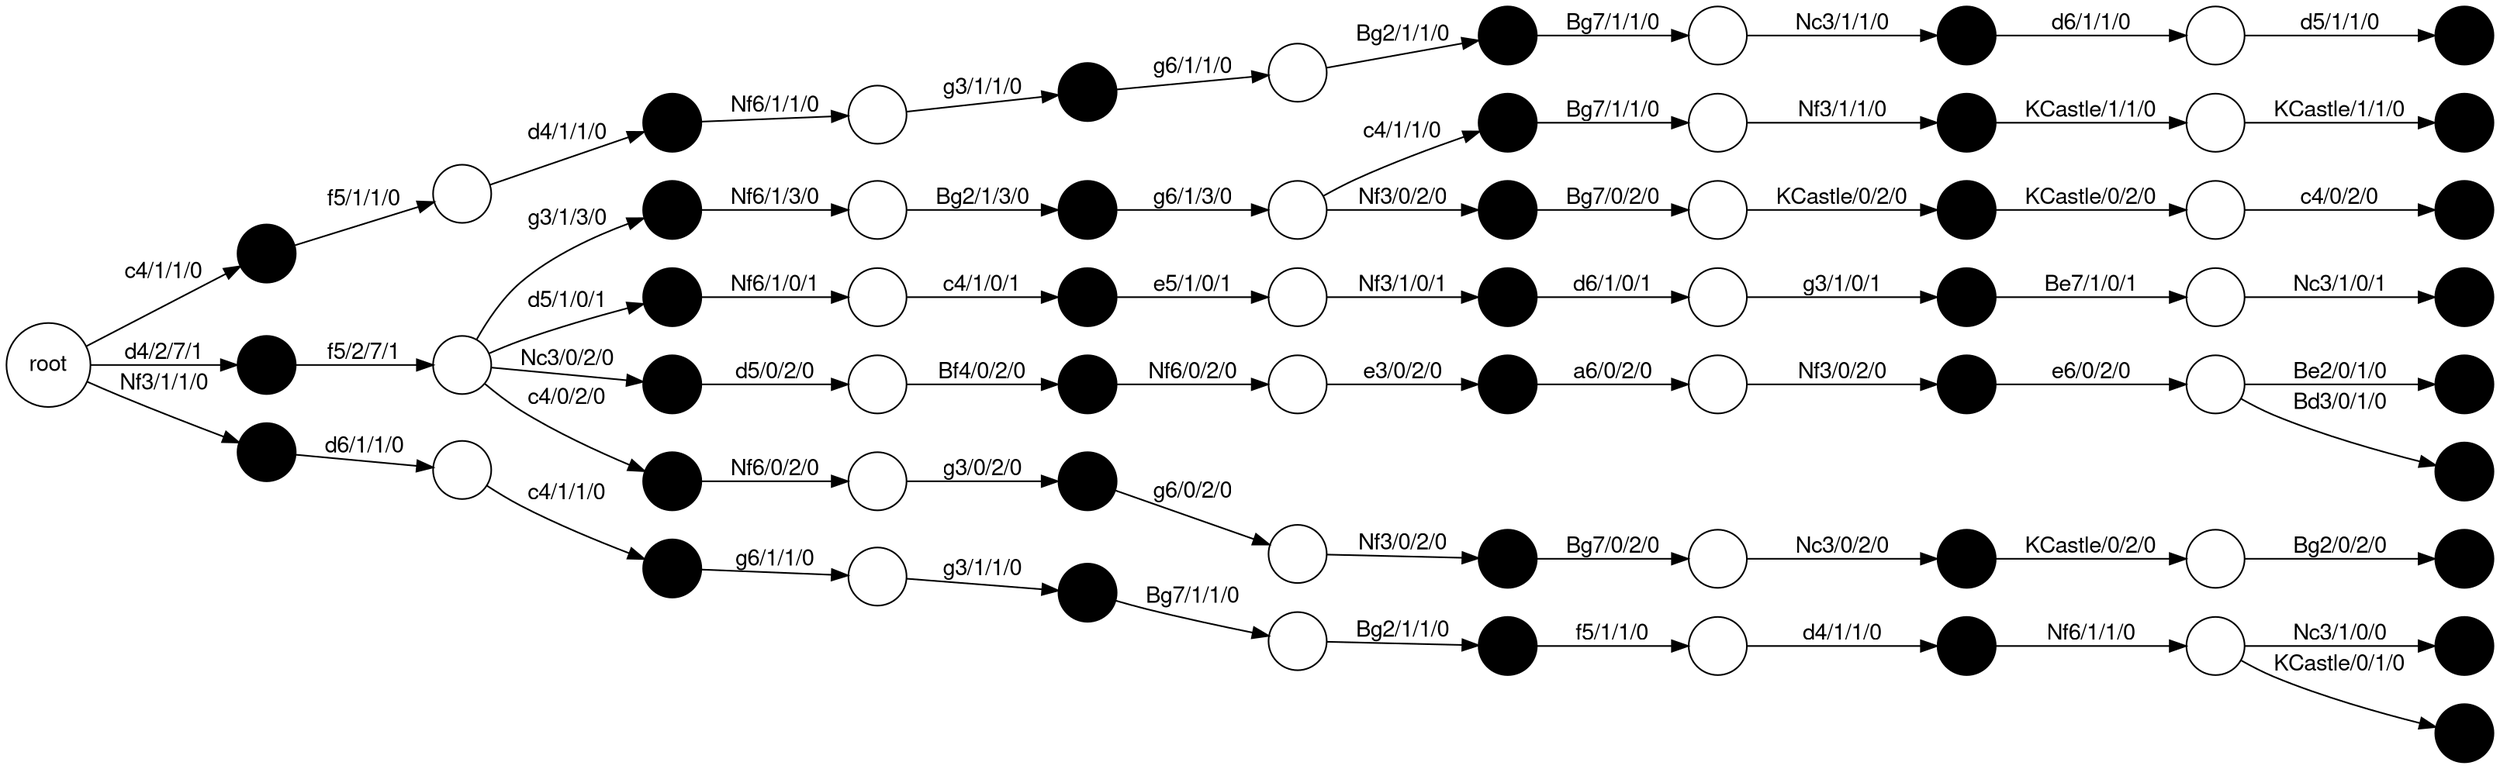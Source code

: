 digraph g {
fontname="Helvetica,Arial,sans-serif"
node [fontname="Helvetica,Arial,sans-serif" filledcolor = "white" label = "" style = "filled" shape = "circle" ]
edge [fontname="Helvetica,Arial,sans-serif"]
graph [fontsize=30 labelloc="t" label="" splines=true overlap=false rankdir = "LR"];
ratio = auto;
"rootW704D1600L296_fCisbWmINU" [style = "filled" fillcolor = "white" label = "root"];
"c4W1D1L0_NshmQrCridMJ" [style = "filled" fillcolor = "black"];
rootW704D1600L296_fCisbWmINU -> c4W1D1L0_NshmQrCridMJ [label = "c4/1/1/0"];
"d4W2D7L1_hYrYMFhowCnVczNPrCd" [style = "filled" fillcolor = "black"];
rootW704D1600L296_fCisbWmINU -> d4W2D7L1_hYrYMFhowCnVczNPrCd [label = "d4/2/7/1"];
"Nf3W1D1L0_OrEIRhCGpSPtPVEiTU" [style = "filled" fillcolor = "black"];
rootW704D1600L296_fCisbWmINU -> Nf3W1D1L0_OrEIRhCGpSPtPVEiTU [label = "Nf3/1/1/0"];
"f5W1D1L0_nhWxHDZAVIXTLspokD" [style = "filled" fillcolor = "white"];
c4W1D1L0_NshmQrCridMJ -> f5W1D1L0_nhWxHDZAVIXTLspokD [label = "f5/1/1/0"];
"f5W2D7L1_vaagmcvZvCYUyGc" [style = "filled" fillcolor = "white"];
d4W2D7L1_hYrYMFhowCnVczNPrCd -> f5W2D7L1_vaagmcvZvCYUyGc [label = "f5/2/7/1"];
"d6W1D1L0_mlnRlVjVkqfKNU" [style = "filled" fillcolor = "white"];
Nf3W1D1L0_OrEIRhCGpSPtPVEiTU -> d6W1D1L0_mlnRlVjVkqfKNU [label = "d6/1/1/0"];
"d4W1D1L0_fXYVyHTRmuoKYGG" [style = "filled" fillcolor = "black"];
f5W1D1L0_nhWxHDZAVIXTLspokD -> d4W1D1L0_fXYVyHTRmuoKYGG [label = "d4/1/1/0"];
"g3W1D3L0_fsXtvVAkAmCiaZQyXDf" [style = "filled" fillcolor = "black"];
f5W2D7L1_vaagmcvZvCYUyGc -> g3W1D3L0_fsXtvVAkAmCiaZQyXDf [label = "g3/1/3/0"];
"d5W1D0L1_DrsrOXGTDwzNMlFVMl" [style = "filled" fillcolor = "black"];
f5W2D7L1_vaagmcvZvCYUyGc -> d5W1D0L1_DrsrOXGTDwzNMlFVMl [label = "d5/1/0/1"];
"Nc3W0D2L0_UnxNUZPrQcMBKWhSHcrb" [style = "filled" fillcolor = "black"];
f5W2D7L1_vaagmcvZvCYUyGc -> Nc3W0D2L0_UnxNUZPrQcMBKWhSHcrb [label = "Nc3/0/2/0"];
"c4W0D2L0_aKMGoQKZvNEwhqgO" [style = "filled" fillcolor = "black"];
f5W2D7L1_vaagmcvZvCYUyGc -> c4W0D2L0_aKMGoQKZvNEwhqgO [label = "c4/0/2/0"];
"c4W1D1L0_uaaVDvmTJfXYsq" [style = "filled" fillcolor = "black"];
d6W1D1L0_mlnRlVjVkqfKNU -> c4W1D1L0_uaaVDvmTJfXYsq [label = "c4/1/1/0"];
"Nf6W1D1L0_NavQgHWEUJvgvdvGJrm" [style = "filled" fillcolor = "white"];
d4W1D1L0_fXYVyHTRmuoKYGG -> Nf6W1D1L0_NavQgHWEUJvgvdvGJrm [label = "Nf6/1/1/0"];
"Nf6W1D3L0_AcWzeIOIzJeWnlwsY" [style = "filled" fillcolor = "white"];
g3W1D3L0_fsXtvVAkAmCiaZQyXDf -> Nf6W1D3L0_AcWzeIOIzJeWnlwsY [label = "Nf6/1/3/0"];
"Nf6W1D0L1_zjKcIjJlMvVj" [style = "filled" fillcolor = "white"];
d5W1D0L1_DrsrOXGTDwzNMlFVMl -> Nf6W1D0L1_zjKcIjJlMvVj [label = "Nf6/1/0/1"];
"d5W0D2L0_AoIUSspzOIKQBWMVFVJ" [style = "filled" fillcolor = "white"];
Nc3W0D2L0_UnxNUZPrQcMBKWhSHcrb -> d5W0D2L0_AoIUSspzOIKQBWMVFVJ [label = "d5/0/2/0"];
"Nf6W0D2L0_anXDCECYpmNlQXzZcEBy" [style = "filled" fillcolor = "white"];
c4W0D2L0_aKMGoQKZvNEwhqgO -> Nf6W0D2L0_anXDCECYpmNlQXzZcEBy [label = "Nf6/0/2/0"];
"g6W1D1L0_iViPOXnnXjjkdjkP" [style = "filled" fillcolor = "white"];
c4W1D1L0_uaaVDvmTJfXYsq -> g6W1D1L0_iViPOXnnXjjkdjkP [label = "g6/1/1/0"];
"g3W1D1L0_otVDjypMaEbPrcW" [style = "filled" fillcolor = "black"];
Nf6W1D1L0_NavQgHWEUJvgvdvGJrm -> g3W1D1L0_otVDjypMaEbPrcW [label = "g3/1/1/0"];
"Bg2W1D3L0_RwKatKQuwk" [style = "filled" fillcolor = "black"];
Nf6W1D3L0_AcWzeIOIzJeWnlwsY -> Bg2W1D3L0_RwKatKQuwk [label = "Bg2/1/3/0"];
"c4W1D0L1_jNajIljJvU" [style = "filled" fillcolor = "black"];
Nf6W1D0L1_zjKcIjJlMvVj -> c4W1D0L1_jNajIljJvU [label = "c4/1/0/1"];
"Bf4W0D2L0_fSvcqRePPsDjQ" [style = "filled" fillcolor = "black"];
d5W0D2L0_AoIUSspzOIKQBWMVFVJ -> Bf4W0D2L0_fSvcqRePPsDjQ [label = "Bf4/0/2/0"];
"g3W0D2L0_nosDNMbUdTa" [style = "filled" fillcolor = "black"];
Nf6W0D2L0_anXDCECYpmNlQXzZcEBy -> g3W0D2L0_nosDNMbUdTa [label = "g3/0/2/0"];
"g3W1D1L0_LqgOyLQqaz" [style = "filled" fillcolor = "black"];
g6W1D1L0_iViPOXnnXjjkdjkP -> g3W1D1L0_LqgOyLQqaz [label = "g3/1/1/0"];
"g6W1D1L0_mhewYEJwmaXIsKAdsy" [style = "filled" fillcolor = "white"];
g3W1D1L0_otVDjypMaEbPrcW -> g6W1D1L0_mhewYEJwmaXIsKAdsy [label = "g6/1/1/0"];
"g6W1D3L0_NWpdbpMaszpHhHHPabS" [style = "filled" fillcolor = "white"];
Bg2W1D3L0_RwKatKQuwk -> g6W1D3L0_NWpdbpMaszpHhHHPabS [label = "g6/1/3/0"];
"e5W1D0L1_sYqmeOfYvMQ" [style = "filled" fillcolor = "white"];
c4W1D0L1_jNajIljJvU -> e5W1D0L1_sYqmeOfYvMQ [label = "e5/1/0/1"];
"Nf6W0D2L0_CxGnvuxmloeQNWsdR" [style = "filled" fillcolor = "white"];
Bf4W0D2L0_fSvcqRePPsDjQ -> Nf6W0D2L0_CxGnvuxmloeQNWsdR [label = "Nf6/0/2/0"];
"g6W0D2L0_YXGKDgeTcOlu" [style = "filled" fillcolor = "white"];
g3W0D2L0_nosDNMbUdTa -> g6W0D2L0_YXGKDgeTcOlu [label = "g6/0/2/0"];
"Bg7W1D1L0_LUigrscehSJXFTS" [style = "filled" fillcolor = "white"];
g3W1D1L0_LqgOyLQqaz -> Bg7W1D1L0_LUigrscehSJXFTS [label = "Bg7/1/1/0"];
"Bg2W1D1L0_VboWbrADjlef" [style = "filled" fillcolor = "black"];
g6W1D1L0_mhewYEJwmaXIsKAdsy -> Bg2W1D1L0_VboWbrADjlef [label = "Bg2/1/1/0"];
"c4W1D1L0_HIMFEJCwsGZKvajz" [style = "filled" fillcolor = "black"];
g6W1D3L0_NWpdbpMaszpHhHHPabS -> c4W1D1L0_HIMFEJCwsGZKvajz [label = "c4/1/1/0"];
"Nf3W0D2L0_JKCrXAitiBNQ" [style = "filled" fillcolor = "black"];
g6W1D3L0_NWpdbpMaszpHhHHPabS -> Nf3W0D2L0_JKCrXAitiBNQ [label = "Nf3/0/2/0"];
"Nf3W1D0L1_bhXtPRhRRaUJDFi" [style = "filled" fillcolor = "black"];
e5W1D0L1_sYqmeOfYvMQ -> Nf3W1D0L1_bhXtPRhRRaUJDFi [label = "Nf3/1/0/1"];
"e3W0D2L0_bsHBnmdrmJPmyfpUA" [style = "filled" fillcolor = "black"];
Nf6W0D2L0_CxGnvuxmloeQNWsdR -> e3W0D2L0_bsHBnmdrmJPmyfpUA [label = "e3/0/2/0"];
"Nf3W0D2L0_xwaoeXcmyEdjyw" [style = "filled" fillcolor = "black"];
g6W0D2L0_YXGKDgeTcOlu -> Nf3W0D2L0_xwaoeXcmyEdjyw [label = "Nf3/0/2/0"];
"Bg2W1D1L0_jUvMvsaJLWkvsaGLgkrn" [style = "filled" fillcolor = "black"];
Bg7W1D1L0_LUigrscehSJXFTS -> Bg2W1D1L0_jUvMvsaJLWkvsaGLgkrn [label = "Bg2/1/1/0"];
"Bg7W1D1L0_FrXhJcshVOiZmzxgZy" [style = "filled" fillcolor = "white"];
Bg2W1D1L0_VboWbrADjlef -> Bg7W1D1L0_FrXhJcshVOiZmzxgZy [label = "Bg7/1/1/0"];
"Bg7W1D1L0_WcvDaNbBWXWgnHNfbJy" [style = "filled" fillcolor = "white"];
c4W1D1L0_HIMFEJCwsGZKvajz -> Bg7W1D1L0_WcvDaNbBWXWgnHNfbJy [label = "Bg7/1/1/0"];
"Bg7W0D2L0_iTunbxEStpVzjPfuHel" [style = "filled" fillcolor = "white"];
Nf3W0D2L0_JKCrXAitiBNQ -> Bg7W0D2L0_iTunbxEStpVzjPfuHel [label = "Bg7/0/2/0"];
"d6W1D0L1_BuuAVEvMHljGG" [style = "filled" fillcolor = "white"];
Nf3W1D0L1_bhXtPRhRRaUJDFi -> d6W1D0L1_BuuAVEvMHljGG [label = "d6/1/0/1"];
"a6W0D2L0_wvFXJxHZSjpBdDmW" [style = "filled" fillcolor = "white"];
e3W0D2L0_bsHBnmdrmJPmyfpUA -> a6W0D2L0_wvFXJxHZSjpBdDmW [label = "a6/0/2/0"];
"Bg7W0D2L0_NUemFuHGPsUuzLSLDij" [style = "filled" fillcolor = "white"];
Nf3W0D2L0_xwaoeXcmyEdjyw -> Bg7W0D2L0_NUemFuHGPsUuzLSLDij [label = "Bg7/0/2/0"];
"f5W1D1L0_RIgOPEYgoTWDK" [style = "filled" fillcolor = "white"];
Bg2W1D1L0_jUvMvsaJLWkvsaGLgkrn -> f5W1D1L0_RIgOPEYgoTWDK [label = "f5/1/1/0"];
"Nc3W1D1L0_kZfrZefNEJKByVySZE" [style = "filled" fillcolor = "black"];
Bg7W1D1L0_FrXhJcshVOiZmzxgZy -> Nc3W1D1L0_kZfrZefNEJKByVySZE [label = "Nc3/1/1/0"];
"Nf3W1D1L0_rGFpoakLBHSQwQOnfcvN" [style = "filled" fillcolor = "black"];
Bg7W1D1L0_WcvDaNbBWXWgnHNfbJy -> Nf3W1D1L0_rGFpoakLBHSQwQOnfcvN [label = "Nf3/1/1/0"];
"KCastleW0D2L0_pACHvDCCfMq" [style = "filled" fillcolor = "black"];
Bg7W0D2L0_iTunbxEStpVzjPfuHel -> KCastleW0D2L0_pACHvDCCfMq [label = "KCastle/0/2/0"];
"g3W1D0L1_LLwxFgudUBbP" [style = "filled" fillcolor = "black"];
d6W1D0L1_BuuAVEvMHljGG -> g3W1D0L1_LLwxFgudUBbP [label = "g3/1/0/1"];
"Nf3W0D2L0_DarCZxbxlUNsqUyc" [style = "filled" fillcolor = "black"];
a6W0D2L0_wvFXJxHZSjpBdDmW -> Nf3W0D2L0_DarCZxbxlUNsqUyc [label = "Nf3/0/2/0"];
"Nc3W0D2L0_slEvQlQRwqdH" [style = "filled" fillcolor = "black"];
Bg7W0D2L0_NUemFuHGPsUuzLSLDij -> Nc3W0D2L0_slEvQlQRwqdH [label = "Nc3/0/2/0"];
"d4W1D1L0_civCSuOcrmrp" [style = "filled" fillcolor = "black"];
f5W1D1L0_RIgOPEYgoTWDK -> d4W1D1L0_civCSuOcrmrp [label = "d4/1/1/0"];
"d6W1D1L0_IHswSbKdWzGdjx" [style = "filled" fillcolor = "white"];
Nc3W1D1L0_kZfrZefNEJKByVySZE -> d6W1D1L0_IHswSbKdWzGdjx [label = "d6/1/1/0"];
"KCastleW1D1L0_UNFtzNDxvpjNHZMBdtgB" [style = "filled" fillcolor = "white"];
Nf3W1D1L0_rGFpoakLBHSQwQOnfcvN -> KCastleW1D1L0_UNFtzNDxvpjNHZMBdtgB [label = "KCastle/1/1/0"];
"KCastleW0D2L0_euooPvFqWQGF" [style = "filled" fillcolor = "white"];
KCastleW0D2L0_pACHvDCCfMq -> KCastleW0D2L0_euooPvFqWQGF [label = "KCastle/0/2/0"];
"Be7W1D0L1_kfyCNCeTURFgZOPhOAvc" [style = "filled" fillcolor = "white"];
g3W1D0L1_LLwxFgudUBbP -> Be7W1D0L1_kfyCNCeTURFgZOPhOAvc [label = "Be7/1/0/1"];
"e6W0D2L0_VICRUUjjLfhklOiLtre" [style = "filled" fillcolor = "white"];
Nf3W0D2L0_DarCZxbxlUNsqUyc -> e6W0D2L0_VICRUUjjLfhklOiLtre [label = "e6/0/2/0"];
"KCastleW0D2L0_FIlwTNLmXEHHG" [style = "filled" fillcolor = "white"];
Nc3W0D2L0_slEvQlQRwqdH -> KCastleW0D2L0_FIlwTNLmXEHHG [label = "KCastle/0/2/0"];
"Nf6W1D1L0_zJNatNhpNSGYJXqugkE" [style = "filled" fillcolor = "white"];
d4W1D1L0_civCSuOcrmrp -> Nf6W1D1L0_zJNatNhpNSGYJXqugkE [label = "Nf6/1/1/0"];
"d5W1D1L0_ukzyKmjlBZaDrQzzSpU" [style = "filled" fillcolor = "black"];
d6W1D1L0_IHswSbKdWzGdjx -> d5W1D1L0_ukzyKmjlBZaDrQzzSpU [label = "d5/1/1/0"];
"KCastleW1D1L0_BPBaCypFWFNbYkvEC" [style = "filled" fillcolor = "black"];
KCastleW1D1L0_UNFtzNDxvpjNHZMBdtgB -> KCastleW1D1L0_BPBaCypFWFNbYkvEC [label = "KCastle/1/1/0"];
"c4W0D2L0_weBUuSZuxMvGL" [style = "filled" fillcolor = "black"];
KCastleW0D2L0_euooPvFqWQGF -> c4W0D2L0_weBUuSZuxMvGL [label = "c4/0/2/0"];
"Nc3W1D0L1_CgZnXLmQbSsmBXea" [style = "filled" fillcolor = "black"];
Be7W1D0L1_kfyCNCeTURFgZOPhOAvc -> Nc3W1D0L1_CgZnXLmQbSsmBXea [label = "Nc3/1/0/1"];
"Be2W0D1L0_EzSHrtYfkQDozNHTwlvD" [style = "filled" fillcolor = "black"];
e6W0D2L0_VICRUUjjLfhklOiLtre -> Be2W0D1L0_EzSHrtYfkQDozNHTwlvD [label = "Be2/0/1/0"];
"Bd3W0D1L0_KwFGrgCjRzM" [style = "filled" fillcolor = "black"];
e6W0D2L0_VICRUUjjLfhklOiLtre -> Bd3W0D1L0_KwFGrgCjRzM [label = "Bd3/0/1/0"];
"Bg2W0D2L0_zZAxQgFLlGvR" [style = "filled" fillcolor = "black"];
KCastleW0D2L0_FIlwTNLmXEHHG -> Bg2W0D2L0_zZAxQgFLlGvR [label = "Bg2/0/2/0"];
"Nc3W1D0L0_lAQBmfsyeuYLBbev" [style = "filled" fillcolor = "black"];
Nf6W1D1L0_zJNatNhpNSGYJXqugkE -> Nc3W1D0L0_lAQBmfsyeuYLBbev [label = "Nc3/1/0/0"];
"KCastleW0D1L0_ZmoMUhwTswIvJpiAIyr" [style = "filled" fillcolor = "black"];
Nf6W1D1L0_zJNatNhpNSGYJXqugkE -> KCastleW0D1L0_ZmoMUhwTswIvJpiAIyr [label = "KCastle/0/1/0"];

}